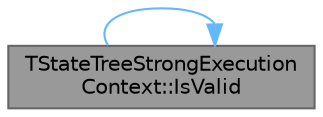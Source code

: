 digraph "TStateTreeStrongExecutionContext::IsValid"
{
 // INTERACTIVE_SVG=YES
 // LATEX_PDF_SIZE
  bgcolor="transparent";
  edge [fontname=Helvetica,fontsize=10,labelfontname=Helvetica,labelfontsize=10];
  node [fontname=Helvetica,fontsize=10,shape=box,height=0.2,width=0.4];
  rankdir="RL";
  Node1 [id="Node000001",label="TStateTreeStrongExecution\lContext::IsValid",height=0.2,width=0.4,color="gray40", fillcolor="grey60", style="filled", fontcolor="black",tooltip="Checks if the context is valid."];
  Node1 -> Node1 [id="edge1_Node000001_Node000001",dir="back",color="steelblue1",style="solid",tooltip=" "];
}
